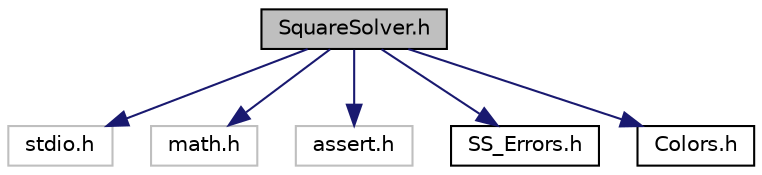 digraph "SquareSolver.h"
{
 // LATEX_PDF_SIZE
  edge [fontname="Helvetica",fontsize="10",labelfontname="Helvetica",labelfontsize="10"];
  node [fontname="Helvetica",fontsize="10",shape=record];
  Node1 [label="SquareSolver.h",height=0.2,width=0.4,color="black", fillcolor="grey75", style="filled", fontcolor="black",tooltip="Header file with structs and functions for solving square equations."];
  Node1 -> Node2 [color="midnightblue",fontsize="10",style="solid",fontname="Helvetica"];
  Node2 [label="stdio.h",height=0.2,width=0.4,color="grey75", fillcolor="white", style="filled",tooltip=" "];
  Node1 -> Node3 [color="midnightblue",fontsize="10",style="solid",fontname="Helvetica"];
  Node3 [label="math.h",height=0.2,width=0.4,color="grey75", fillcolor="white", style="filled",tooltip=" "];
  Node1 -> Node4 [color="midnightblue",fontsize="10",style="solid",fontname="Helvetica"];
  Node4 [label="assert.h",height=0.2,width=0.4,color="grey75", fillcolor="white", style="filled",tooltip=" "];
  Node1 -> Node5 [color="midnightblue",fontsize="10",style="solid",fontname="Helvetica"];
  Node5 [label="SS_Errors.h",height=0.2,width=0.4,color="black", fillcolor="white", style="filled",URL="$SS__Errors_8h.html",tooltip="Header file containing errors enumeration."];
  Node1 -> Node6 [color="midnightblue",fontsize="10",style="solid",fontname="Helvetica"];
  Node6 [label="Colors.h",height=0.2,width=0.4,color="black", fillcolor="white", style="filled",URL="$Colors_8h.html",tooltip="Header file containing string constants for console."];
}
